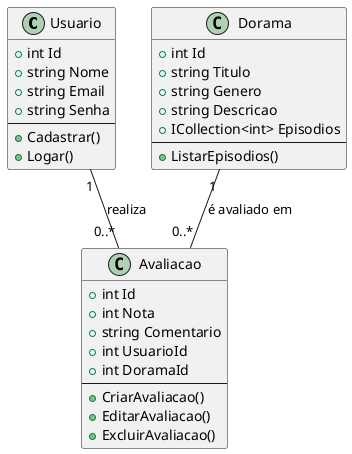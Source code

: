 ﻿@startuml
class Usuario {
    + int Id
    + string Nome
    + string Email
    + string Senha
    --
    + Cadastrar()
    + Logar()
}

class Avaliacao {
    + int Id
    + int Nota
    + string Comentario
    + int UsuarioId
    + int DoramaId
    --
    + CriarAvaliacao()
    + EditarAvaliacao()
    + ExcluirAvaliacao()
}

class Dorama {
    + int Id
    + string Titulo
    + string Genero
    + string Descricao
    + ICollection<int> Episodios
    --
    + ListarEpisodios()
}

Usuario "1" -- "0..*" Avaliacao : "realiza"
Dorama "1" -- "0..*" Avaliacao : "é avaliado em"

@enduml
